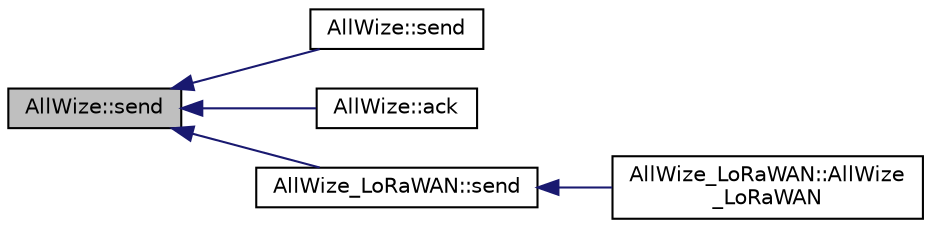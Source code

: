 digraph "AllWize::send"
{
  edge [fontname="Helvetica",fontsize="10",labelfontname="Helvetica",labelfontsize="10"];
  node [fontname="Helvetica",fontsize="10",shape=record];
  rankdir="LR";
  Node1269 [label="AllWize::send",height=0.2,width=0.4,color="black", fillcolor="grey75", style="filled", fontcolor="black"];
  Node1269 -> Node1270 [dir="back",color="midnightblue",fontsize="10",style="solid",fontname="Helvetica"];
  Node1270 [label="AllWize::send",height=0.2,width=0.4,color="black", fillcolor="white", style="filled",URL="$classAllWize.html#abaf41b1ea4c1ffe08c65be9612a58639",tooltip="Sends c-string. "];
  Node1269 -> Node1271 [dir="back",color="midnightblue",fontsize="10",style="solid",fontname="Helvetica"];
  Node1271 [label="AllWize::ack",height=0.2,width=0.4,color="black", fillcolor="white", style="filled",URL="$classAllWize.html#a4e471ab83ad5bb3b04d0f6361c636172",tooltip="Sends an ACK. "];
  Node1269 -> Node1272 [dir="back",color="midnightblue",fontsize="10",style="solid",fontname="Helvetica"];
  Node1272 [label="AllWize_LoRaWAN::send",height=0.2,width=0.4,color="black", fillcolor="white", style="filled",URL="$classAllWize__LoRaWAN.html#a99faabcc5e67ed0a2dfde556f9025fcd",tooltip="Function to assemble and send a LoRaWAN package. "];
  Node1272 -> Node1273 [dir="back",color="midnightblue",fontsize="10",style="solid",fontname="Helvetica"];
  Node1273 [label="AllWize_LoRaWAN::AllWize\l_LoRaWAN",height=0.2,width=0.4,color="black", fillcolor="white", style="filled",URL="$classAllWize__LoRaWAN.html#ac5b05857f081334c65f538e1625af1fc"];
}
